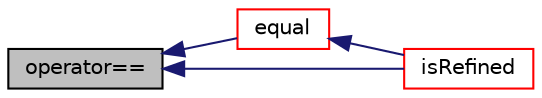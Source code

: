 digraph "operator=="
{
  bgcolor="transparent";
  edge [fontname="Helvetica",fontsize="10",labelfontname="Helvetica",labelfontsize="10"];
  node [fontname="Helvetica",fontsize="10",shape=record];
  rankdir="LR";
  Node1 [label="operator==",height=0.2,width=0.4,color="black", fillcolor="grey75", style="filled", fontcolor="black"];
  Node1 -> Node2 [dir="back",color="midnightblue",fontsize="10",style="solid",fontname="Helvetica"];
  Node2 [label="equal",height=0.2,width=0.4,color="red",URL="$a02111.html#af7e323e07aea716ad70ad194aa33e2ca",tooltip="Same (like operator==) "];
  Node2 -> Node3 [dir="back",color="midnightblue",fontsize="10",style="solid",fontname="Helvetica"];
  Node3 [label="isRefined",height=0.2,width=0.4,color="red",URL="$a02111.html#a6dea142e17e2d53ba67d0bf7c0d9a054"];
  Node1 -> Node3 [dir="back",color="midnightblue",fontsize="10",style="solid",fontname="Helvetica"];
}
